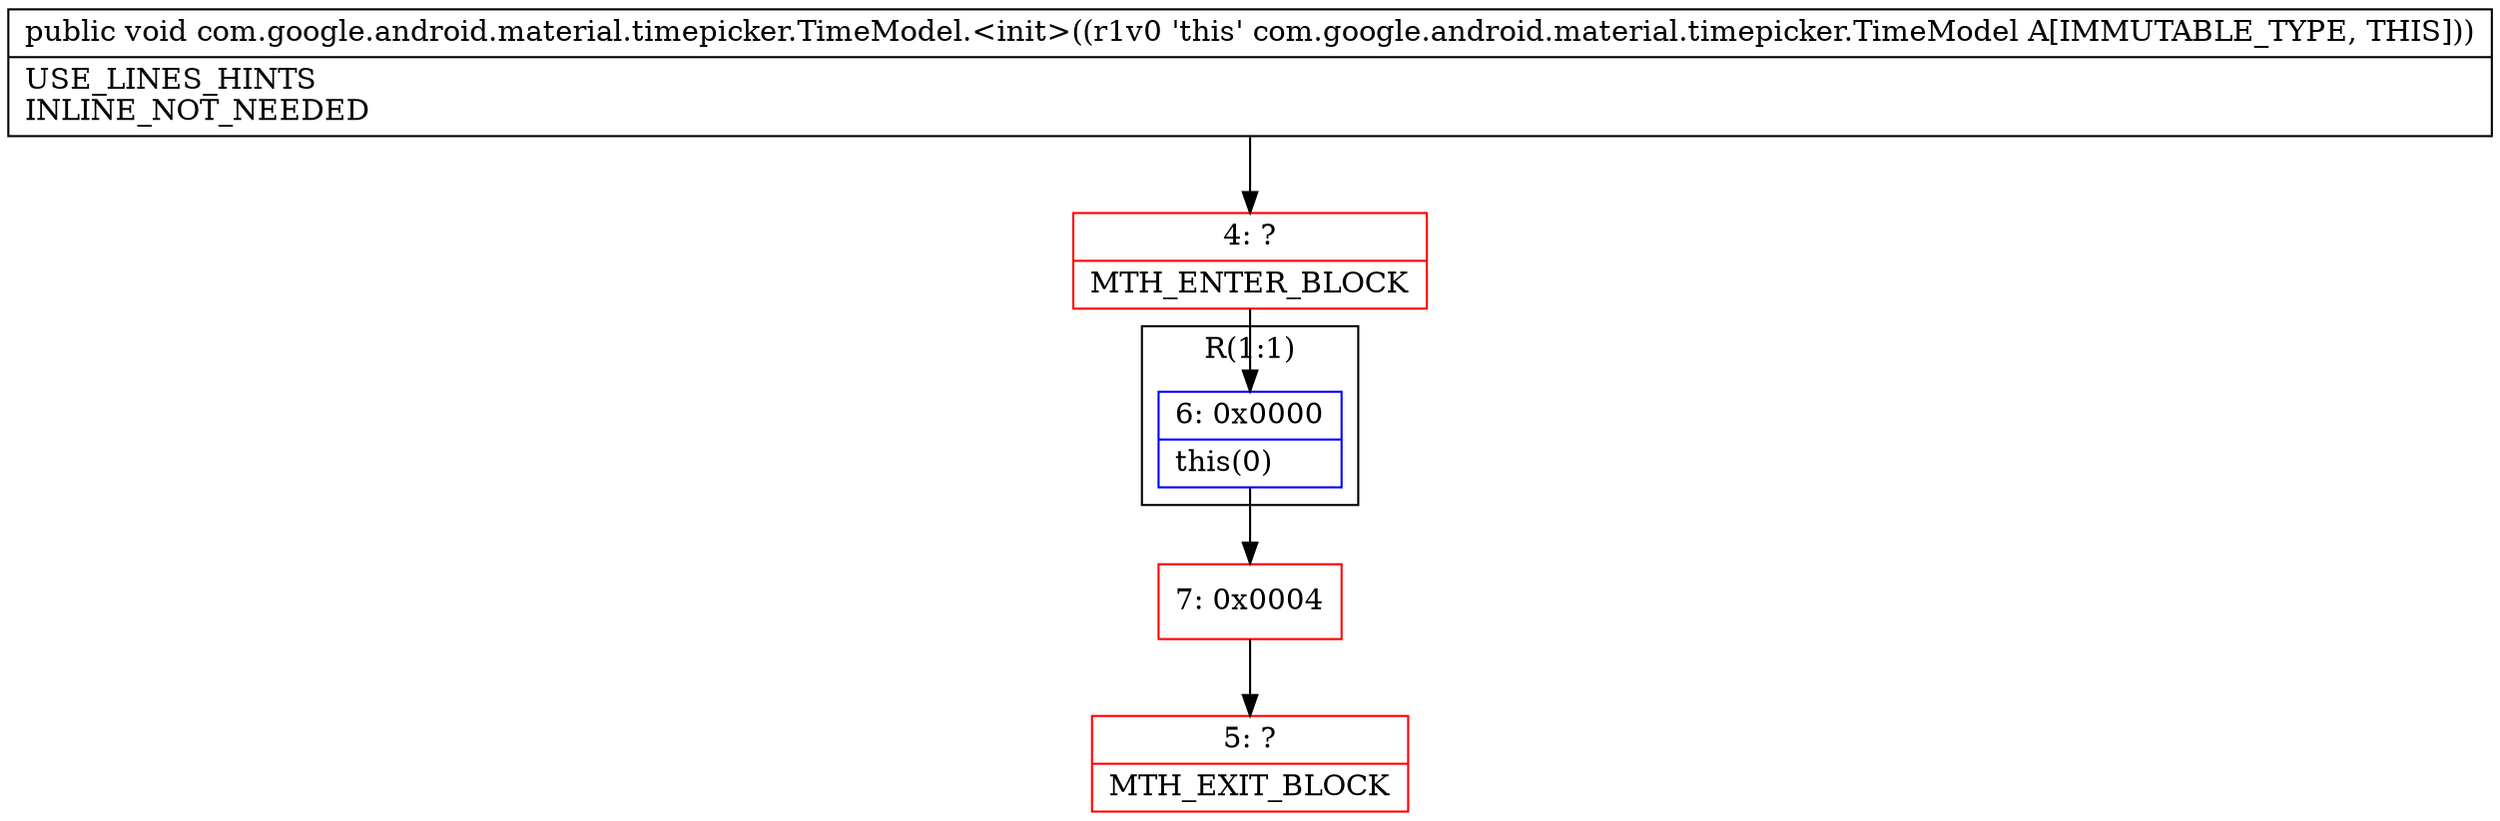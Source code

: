digraph "CFG forcom.google.android.material.timepicker.TimeModel.\<init\>()V" {
subgraph cluster_Region_953386819 {
label = "R(1:1)";
node [shape=record,color=blue];
Node_6 [shape=record,label="{6\:\ 0x0000|this(0)\l}"];
}
Node_4 [shape=record,color=red,label="{4\:\ ?|MTH_ENTER_BLOCK\l}"];
Node_7 [shape=record,color=red,label="{7\:\ 0x0004}"];
Node_5 [shape=record,color=red,label="{5\:\ ?|MTH_EXIT_BLOCK\l}"];
MethodNode[shape=record,label="{public void com.google.android.material.timepicker.TimeModel.\<init\>((r1v0 'this' com.google.android.material.timepicker.TimeModel A[IMMUTABLE_TYPE, THIS]))  | USE_LINES_HINTS\lINLINE_NOT_NEEDED\l}"];
MethodNode -> Node_4;Node_6 -> Node_7;
Node_4 -> Node_6;
Node_7 -> Node_5;
}

